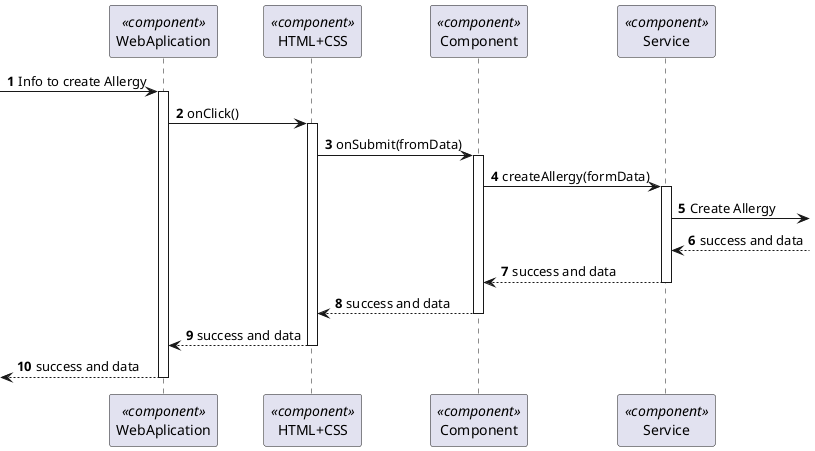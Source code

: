 @startuml 6.2.6
skinparam packageStyle rectangle
skinparam shadowing false

autonumber

participant "WebAplication" as FE <<component>>
participant "HTML+CSS" as HT <<component>>
participant "Component" as CM <<component>>
participant "Service" as SERV <<component>>





-> FE : Info to create Allergy
activate FE

FE -> HT : onClick()
activate HT

HT -> CM : onSubmit(fromData)
activate CM

CM -> SERV : createAllergy(formData)
activate SERV

SERV -> : Create Allergy

 SERV <--: success and data


 SERV--> CM : success and data

deactivate  SERV

 CM --> HT : success and data
  deactivate CM
 HT --> FE : success and data

deactivate HT


<-- FE   : success and data
deactivate FE

@enduml